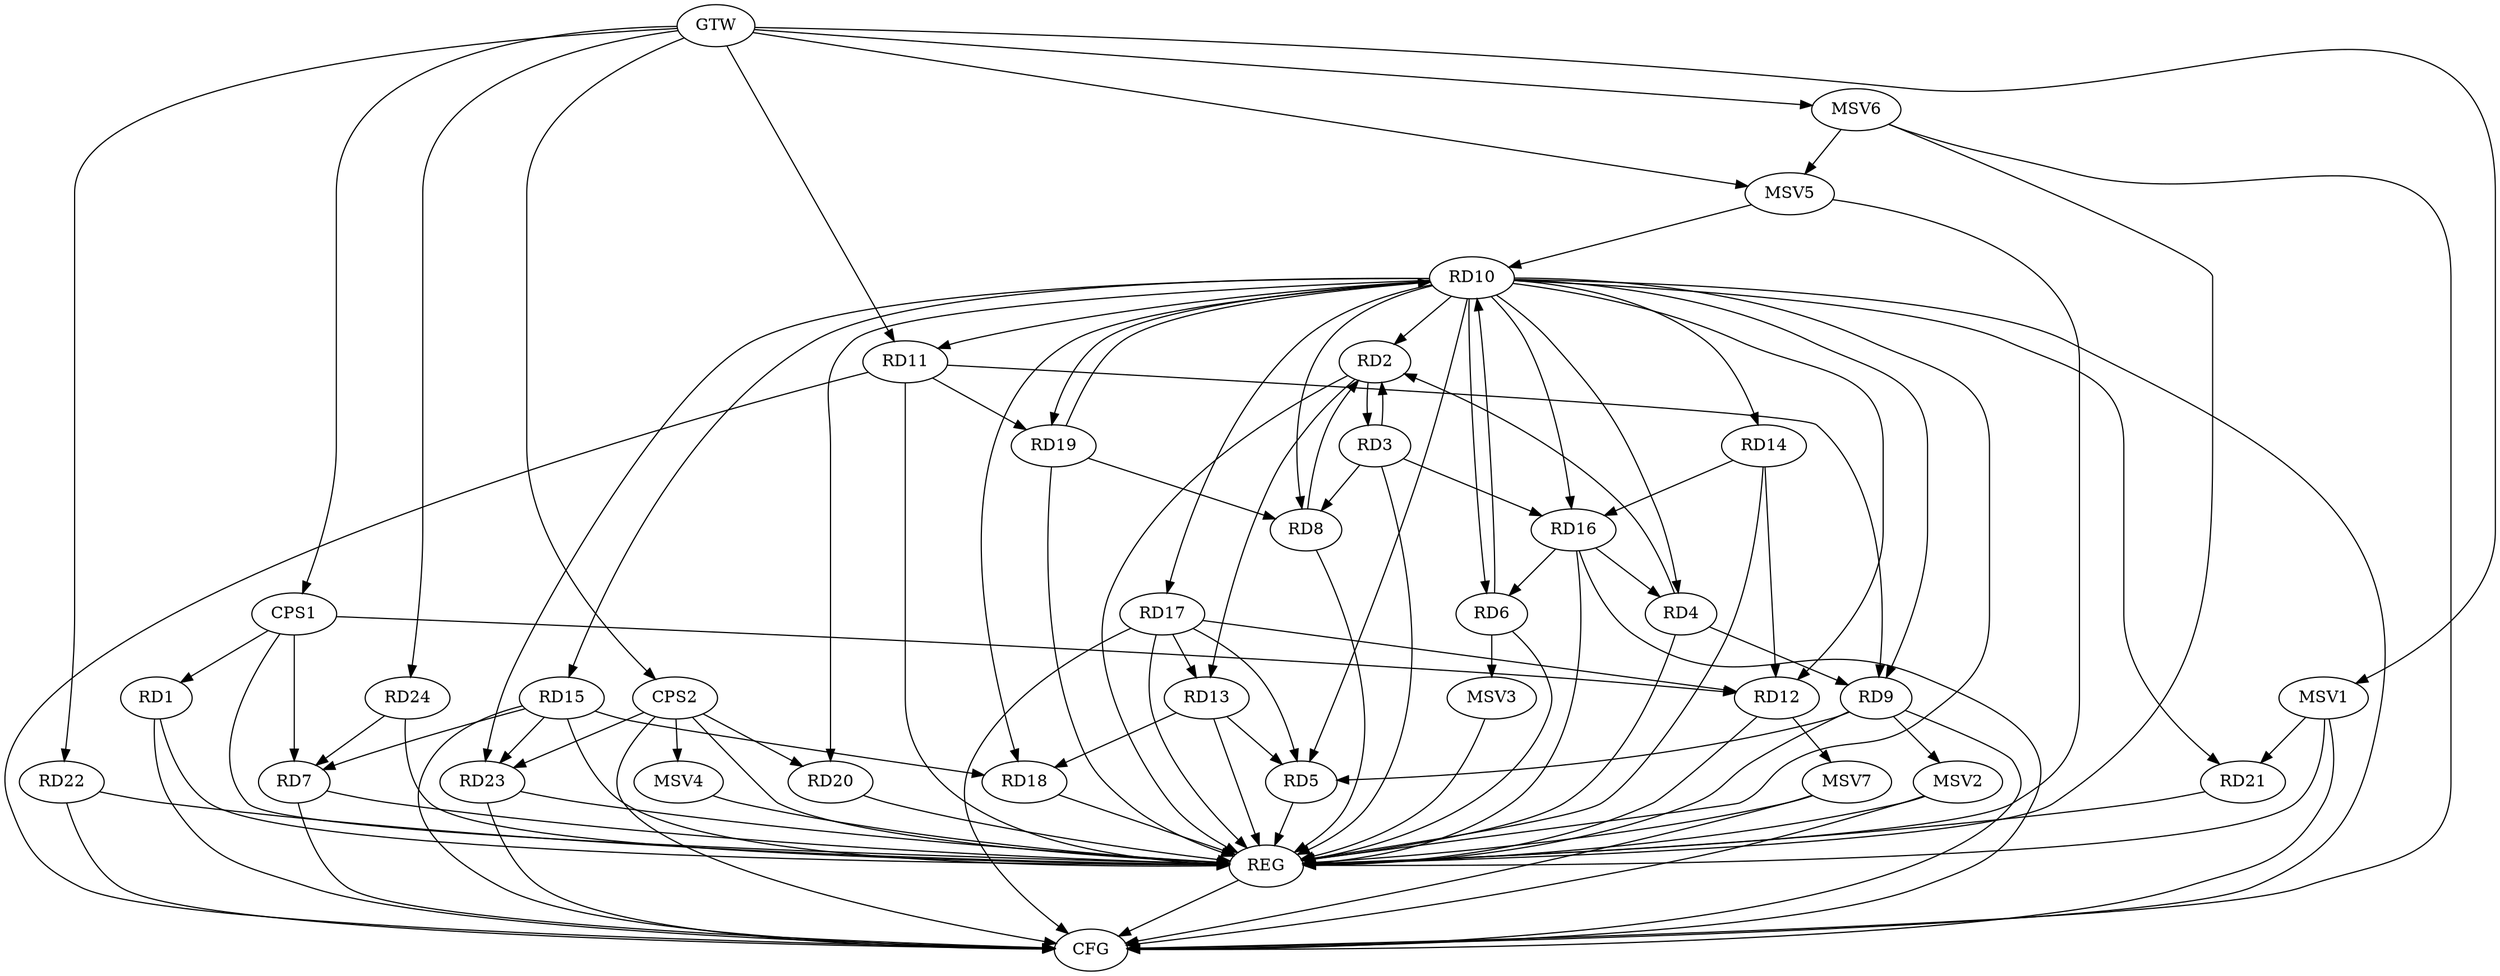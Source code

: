 strict digraph G {
  RD1 [ label="RD1" ];
  RD2 [ label="RD2" ];
  RD3 [ label="RD3" ];
  RD4 [ label="RD4" ];
  RD5 [ label="RD5" ];
  RD6 [ label="RD6" ];
  RD7 [ label="RD7" ];
  RD8 [ label="RD8" ];
  RD9 [ label="RD9" ];
  RD10 [ label="RD10" ];
  RD11 [ label="RD11" ];
  RD12 [ label="RD12" ];
  RD13 [ label="RD13" ];
  RD14 [ label="RD14" ];
  RD15 [ label="RD15" ];
  RD16 [ label="RD16" ];
  RD17 [ label="RD17" ];
  RD18 [ label="RD18" ];
  RD19 [ label="RD19" ];
  RD20 [ label="RD20" ];
  RD21 [ label="RD21" ];
  RD22 [ label="RD22" ];
  RD23 [ label="RD23" ];
  RD24 [ label="RD24" ];
  CPS1 [ label="CPS1" ];
  CPS2 [ label="CPS2" ];
  GTW [ label="GTW" ];
  REG [ label="REG" ];
  CFG [ label="CFG" ];
  MSV1 [ label="MSV1" ];
  MSV2 [ label="MSV2" ];
  MSV3 [ label="MSV3" ];
  MSV4 [ label="MSV4" ];
  MSV5 [ label="MSV5" ];
  MSV6 [ label="MSV6" ];
  MSV7 [ label="MSV7" ];
  RD2 -> RD3;
  RD3 -> RD2;
  RD4 -> RD2;
  RD8 -> RD2;
  RD2 -> RD13;
  RD3 -> RD8;
  RD3 -> RD16;
  RD4 -> RD9;
  RD16 -> RD4;
  RD9 -> RD5;
  RD13 -> RD5;
  RD17 -> RD5;
  RD6 -> RD10;
  RD16 -> RD6;
  RD15 -> RD7;
  RD24 -> RD7;
  RD10 -> RD8;
  RD19 -> RD8;
  RD10 -> RD9;
  RD11 -> RD9;
  RD10 -> RD12;
  RD10 -> RD18;
  RD10 -> RD19;
  RD19 -> RD10;
  RD11 -> RD19;
  RD14 -> RD12;
  RD17 -> RD12;
  RD17 -> RD13;
  RD13 -> RD18;
  RD14 -> RD16;
  RD15 -> RD18;
  RD15 -> RD23;
  CPS1 -> RD1;
  CPS1 -> RD7;
  CPS1 -> RD12;
  CPS2 -> RD20;
  CPS2 -> RD23;
  GTW -> RD11;
  GTW -> RD22;
  GTW -> RD24;
  GTW -> CPS1;
  GTW -> CPS2;
  RD1 -> REG;
  RD2 -> REG;
  RD3 -> REG;
  RD4 -> REG;
  RD5 -> REG;
  RD6 -> REG;
  RD7 -> REG;
  RD8 -> REG;
  RD9 -> REG;
  RD10 -> REG;
  RD11 -> REG;
  RD12 -> REG;
  RD13 -> REG;
  RD14 -> REG;
  RD15 -> REG;
  RD16 -> REG;
  RD17 -> REG;
  RD18 -> REG;
  RD19 -> REG;
  RD20 -> REG;
  RD21 -> REG;
  RD22 -> REG;
  RD23 -> REG;
  RD24 -> REG;
  CPS1 -> REG;
  CPS2 -> REG;
  CPS2 -> CFG;
  RD7 -> CFG;
  RD1 -> CFG;
  RD15 -> CFG;
  RD17 -> CFG;
  RD11 -> CFG;
  RD22 -> CFG;
  RD23 -> CFG;
  RD9 -> CFG;
  RD16 -> CFG;
  REG -> CFG;
  RD10 -> CFG;
  RD10 -> RD23;
  RD10 -> RD11;
  RD10 -> RD15;
  RD10 -> RD2;
  RD10 -> RD6;
  RD10 -> RD4;
  RD10 -> RD17;
  RD10 -> RD16;
  RD10 -> RD21;
  RD10 -> RD20;
  RD10 -> RD14;
  RD10 -> RD5;
  MSV1 -> RD21;
  GTW -> MSV1;
  MSV1 -> REG;
  MSV1 -> CFG;
  RD9 -> MSV2;
  MSV2 -> REG;
  MSV2 -> CFG;
  RD6 -> MSV3;
  MSV3 -> REG;
  CPS2 -> MSV4;
  MSV4 -> REG;
  MSV5 -> RD10;
  GTW -> MSV5;
  MSV5 -> REG;
  MSV6 -> MSV5;
  GTW -> MSV6;
  MSV6 -> REG;
  MSV6 -> CFG;
  RD12 -> MSV7;
  MSV7 -> REG;
  MSV7 -> CFG;
}
